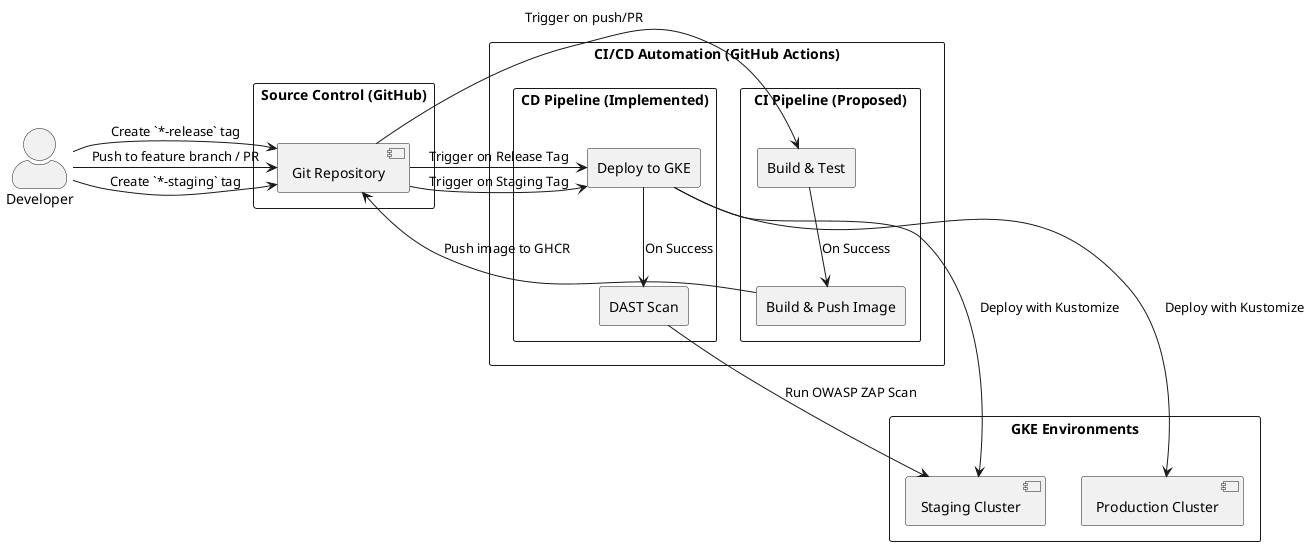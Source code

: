 @startuml
skinparam packageStyle rectangle
skinparam actorStyle awesome

actor "Developer" as Dev

package "Source Control (GitHub)" {
  [Git Repository] as Repo
}

package "CI/CD Automation (GitHub Actions)" {
  
  package "CI Pipeline (Proposed)" {
    rectangle "Build & Test" as CI_Build
    rectangle "Build & Push Image" as CI_Image
  }
  
  package "CD Pipeline (Implemented)" {
    rectangle "Deploy to GKE" as CD_Deploy
    rectangle "DAST Scan" as CD_DAST
  }
}

package "GKE Environments" {
    [Staging Cluster] as Staging
    [Production Cluster] as Prod
}

Dev -right-> Repo : Push to feature branch / PR
Repo -> CI_Build : Trigger on push/PR
CI_Build --> CI_Image : On Success
CI_Image -> Repo : Push image to GHCR

Dev -> Repo : Create `*-staging` tag
Repo -> CD_Deploy : Trigger on Staging Tag
CD_Deploy --> Staging : Deploy with Kustomize
CD_Deploy --> CD_DAST : On Success
CD_DAST --> Staging : Run OWASP ZAP Scan

Dev -> Repo : Create `*-release` tag
Repo -> CD_Deploy : Trigger on Release Tag
CD_Deploy --> Prod : Deploy with Kustomize

@enduml